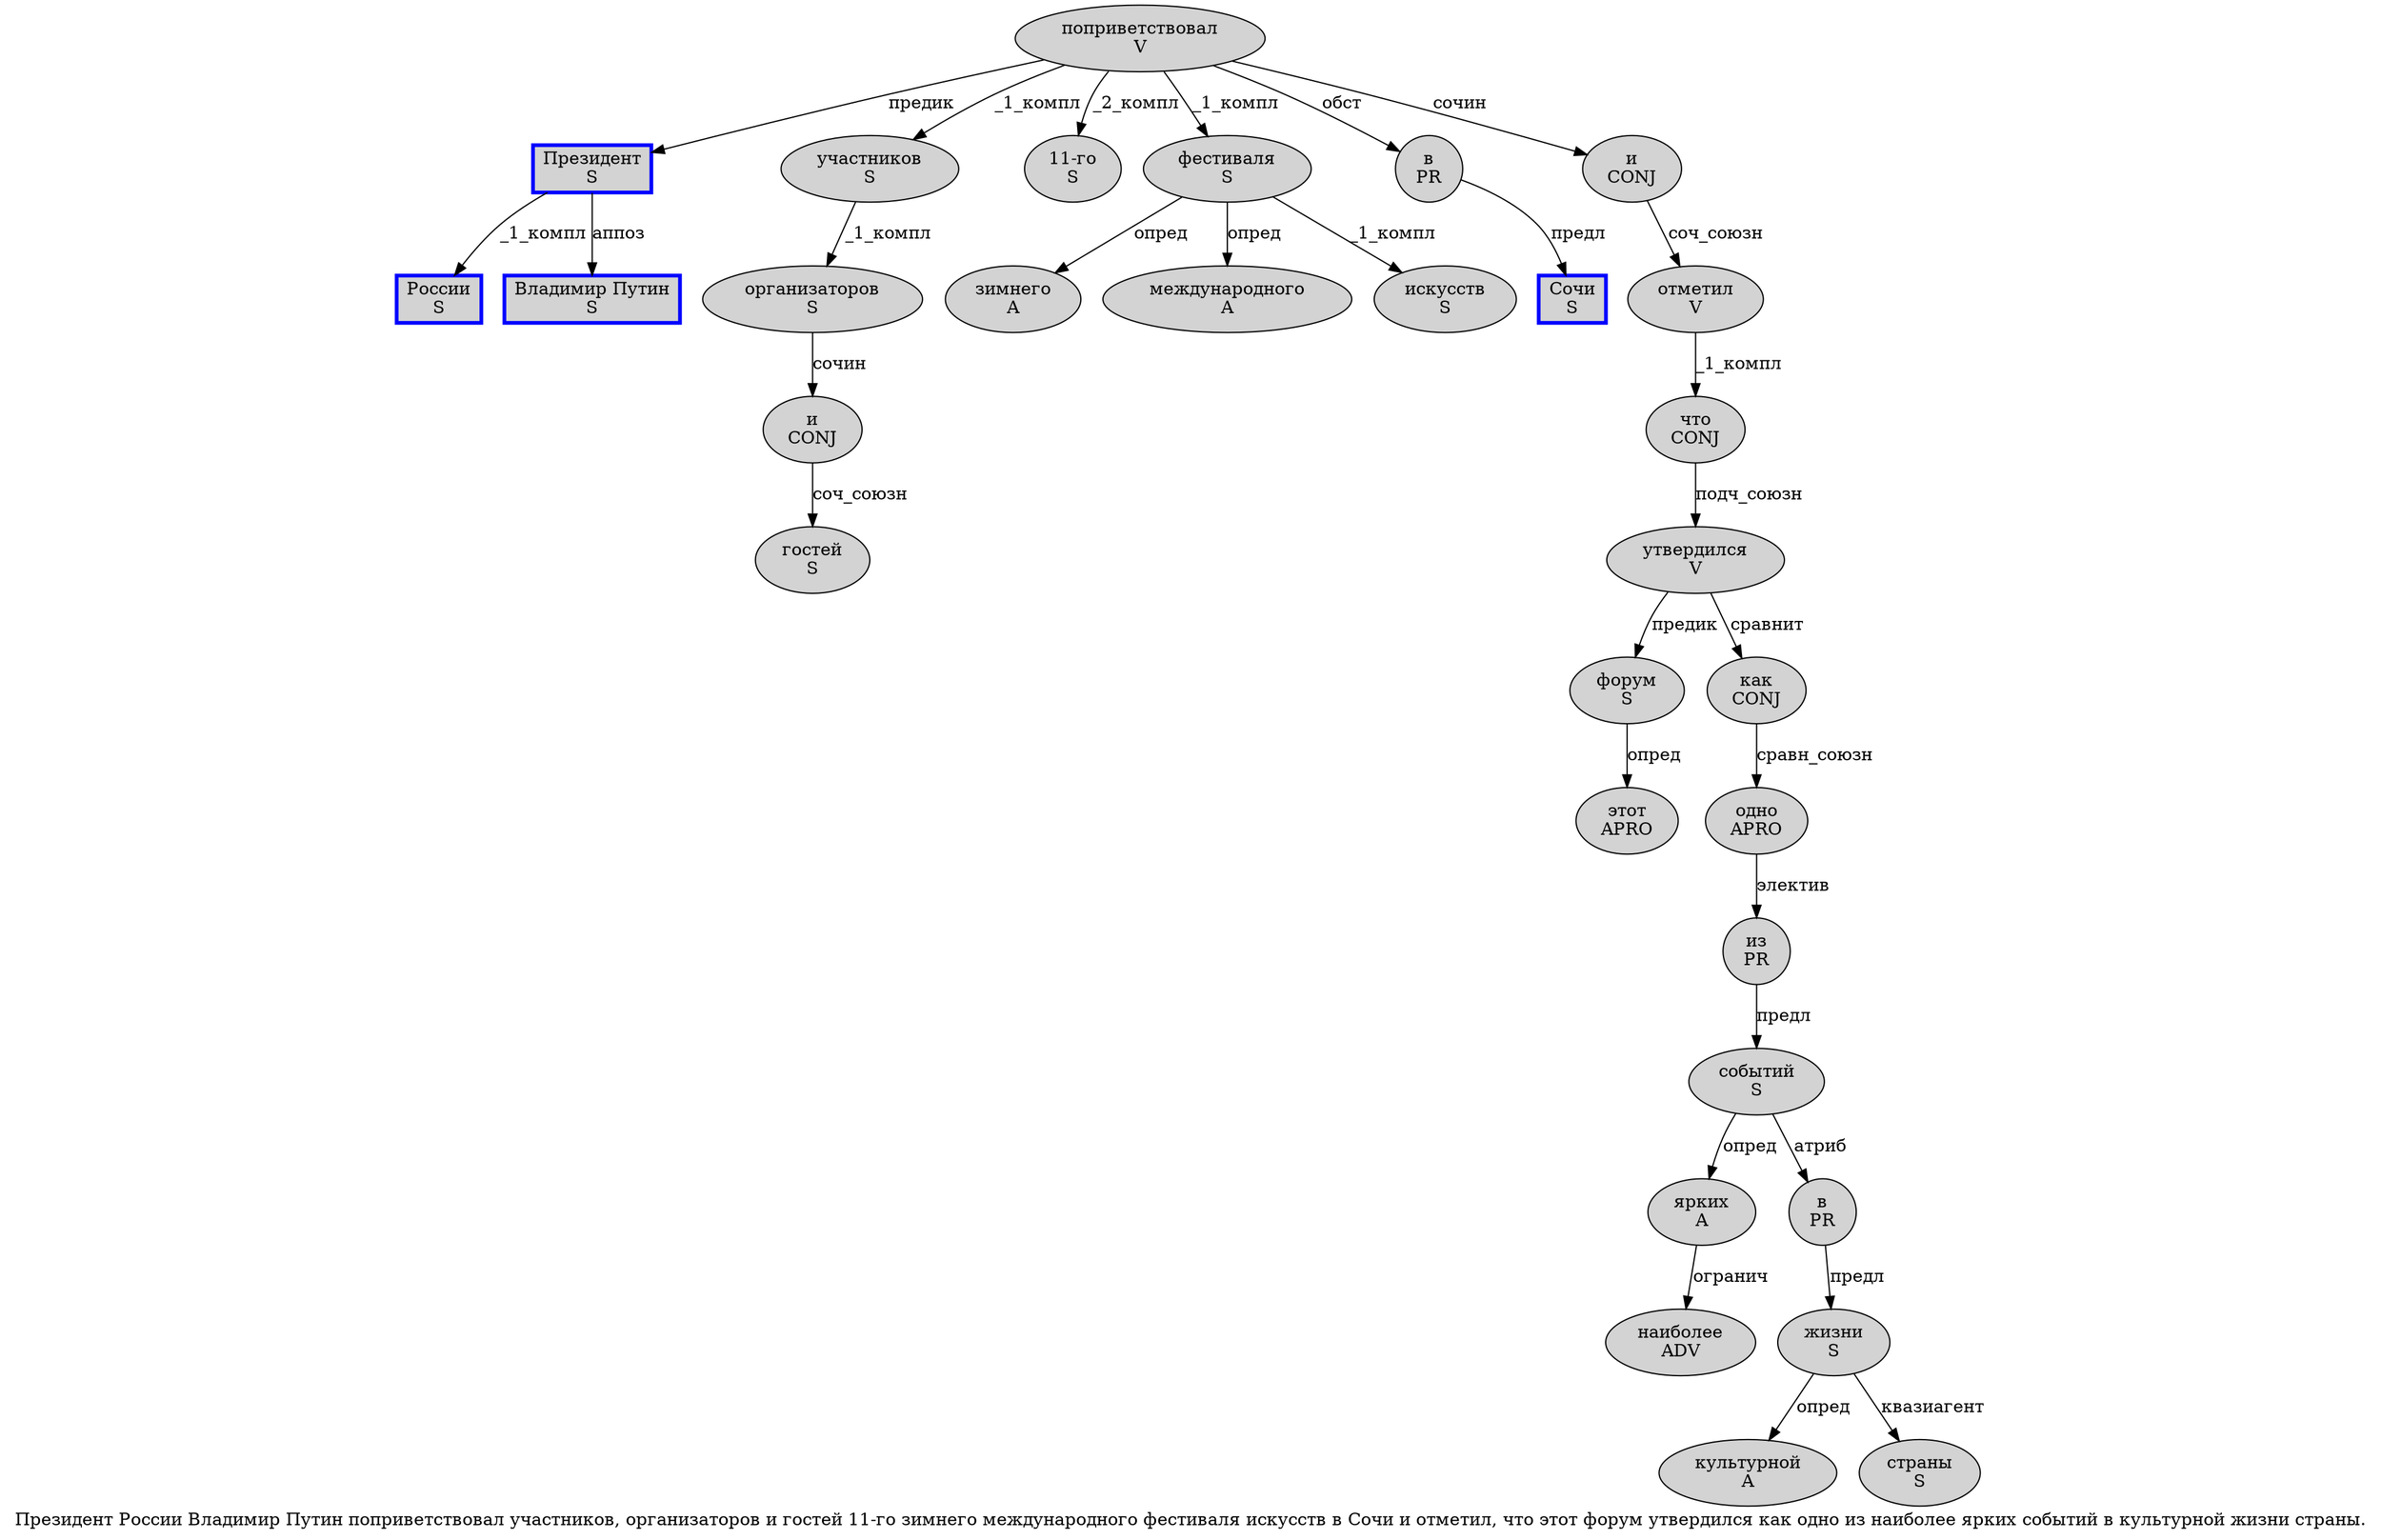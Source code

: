 digraph SENTENCE_1231 {
	graph [label="Президент России Владимир Путин поприветствовал участников, организаторов и гостей 11-го зимнего международного фестиваля искусств в Сочи и отметил, что этот форум утвердился как одно из наиболее ярких событий в культурной жизни страны."]
	node [style=filled]
		0 [label="Президент
S" color=blue fillcolor=lightgray penwidth=3 shape=box]
		1 [label="России
S" color=blue fillcolor=lightgray penwidth=3 shape=box]
		2 [label="Владимир Путин
S" color=blue fillcolor=lightgray penwidth=3 shape=box]
		3 [label="поприветствовал
V" color="" fillcolor=lightgray penwidth=1 shape=ellipse]
		4 [label="участников
S" color="" fillcolor=lightgray penwidth=1 shape=ellipse]
		6 [label="организаторов
S" color="" fillcolor=lightgray penwidth=1 shape=ellipse]
		7 [label="и
CONJ" color="" fillcolor=lightgray penwidth=1 shape=ellipse]
		8 [label="гостей
S" color="" fillcolor=lightgray penwidth=1 shape=ellipse]
		9 [label="11-го
S" color="" fillcolor=lightgray penwidth=1 shape=ellipse]
		10 [label="зимнего
A" color="" fillcolor=lightgray penwidth=1 shape=ellipse]
		11 [label="международного
A" color="" fillcolor=lightgray penwidth=1 shape=ellipse]
		12 [label="фестиваля
S" color="" fillcolor=lightgray penwidth=1 shape=ellipse]
		13 [label="искусств
S" color="" fillcolor=lightgray penwidth=1 shape=ellipse]
		14 [label="в
PR" color="" fillcolor=lightgray penwidth=1 shape=ellipse]
		15 [label="Сочи
S" color=blue fillcolor=lightgray penwidth=3 shape=box]
		16 [label="и
CONJ" color="" fillcolor=lightgray penwidth=1 shape=ellipse]
		17 [label="отметил
V" color="" fillcolor=lightgray penwidth=1 shape=ellipse]
		19 [label="что
CONJ" color="" fillcolor=lightgray penwidth=1 shape=ellipse]
		20 [label="этот
APRO" color="" fillcolor=lightgray penwidth=1 shape=ellipse]
		21 [label="форум
S" color="" fillcolor=lightgray penwidth=1 shape=ellipse]
		22 [label="утвердился
V" color="" fillcolor=lightgray penwidth=1 shape=ellipse]
		23 [label="как
CONJ" color="" fillcolor=lightgray penwidth=1 shape=ellipse]
		24 [label="одно
APRO" color="" fillcolor=lightgray penwidth=1 shape=ellipse]
		25 [label="из
PR" color="" fillcolor=lightgray penwidth=1 shape=ellipse]
		26 [label="наиболее
ADV" color="" fillcolor=lightgray penwidth=1 shape=ellipse]
		27 [label="ярких
A" color="" fillcolor=lightgray penwidth=1 shape=ellipse]
		28 [label="событий
S" color="" fillcolor=lightgray penwidth=1 shape=ellipse]
		29 [label="в
PR" color="" fillcolor=lightgray penwidth=1 shape=ellipse]
		30 [label="культурной
A" color="" fillcolor=lightgray penwidth=1 shape=ellipse]
		31 [label="жизни
S" color="" fillcolor=lightgray penwidth=1 shape=ellipse]
		32 [label="страны
S" color="" fillcolor=lightgray penwidth=1 shape=ellipse]
			12 -> 10 [label="опред"]
			12 -> 11 [label="опред"]
			12 -> 13 [label="_1_компл"]
			27 -> 26 [label="огранич"]
			16 -> 17 [label="соч_союзн"]
			4 -> 6 [label="_1_компл"]
			29 -> 31 [label="предл"]
			22 -> 21 [label="предик"]
			22 -> 23 [label="сравнит"]
			3 -> 0 [label="предик"]
			3 -> 4 [label="_1_компл"]
			3 -> 9 [label="_2_компл"]
			3 -> 12 [label="_1_компл"]
			3 -> 14 [label="обст"]
			3 -> 16 [label="сочин"]
			31 -> 30 [label="опред"]
			31 -> 32 [label="квазиагент"]
			28 -> 27 [label="опред"]
			28 -> 29 [label="атриб"]
			24 -> 25 [label="электив"]
			21 -> 20 [label="опред"]
			14 -> 15 [label="предл"]
			6 -> 7 [label="сочин"]
			25 -> 28 [label="предл"]
			0 -> 1 [label="_1_компл"]
			0 -> 2 [label="аппоз"]
			17 -> 19 [label="_1_компл"]
			7 -> 8 [label="соч_союзн"]
			23 -> 24 [label="сравн_союзн"]
			19 -> 22 [label="подч_союзн"]
}